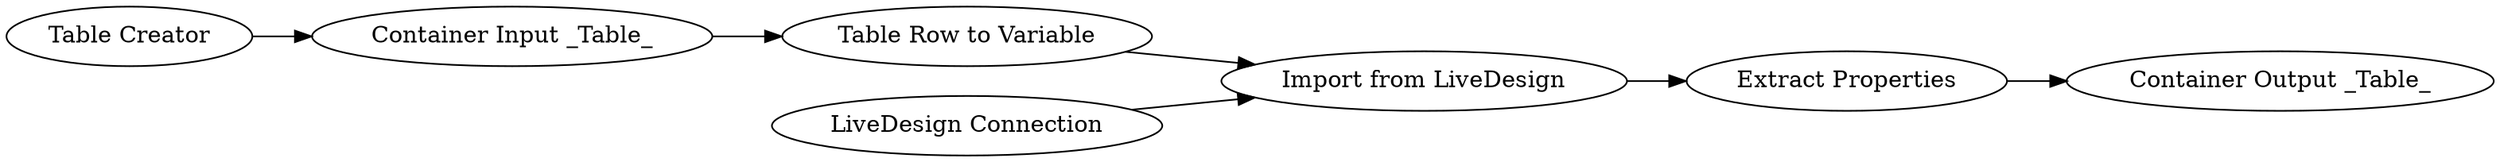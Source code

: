 digraph {
	"-1400755463233109605_15274" [label="Extract Properties"]
	"-1400755463233109605_15272" [label="Import from LiveDesign"]
	"-1400755463233109605_15269" [label="Table Row to Variable"]
	"-1400755463233109605_15270" [label="Table Creator"]
	"-1400755463233109605_15273" [label="LiveDesign Connection"]
	"-1400755463233109605_2" [label="Container Output _Table_"]
	"-1400755463233109605_1" [label="Container Input _Table_"]
	"-1400755463233109605_15272" -> "-1400755463233109605_15274"
	"-1400755463233109605_15270" -> "-1400755463233109605_1"
	"-1400755463233109605_15274" -> "-1400755463233109605_2"
	"-1400755463233109605_1" -> "-1400755463233109605_15269"
	"-1400755463233109605_15273" -> "-1400755463233109605_15272"
	"-1400755463233109605_15269" -> "-1400755463233109605_15272"
	rankdir=LR
}
